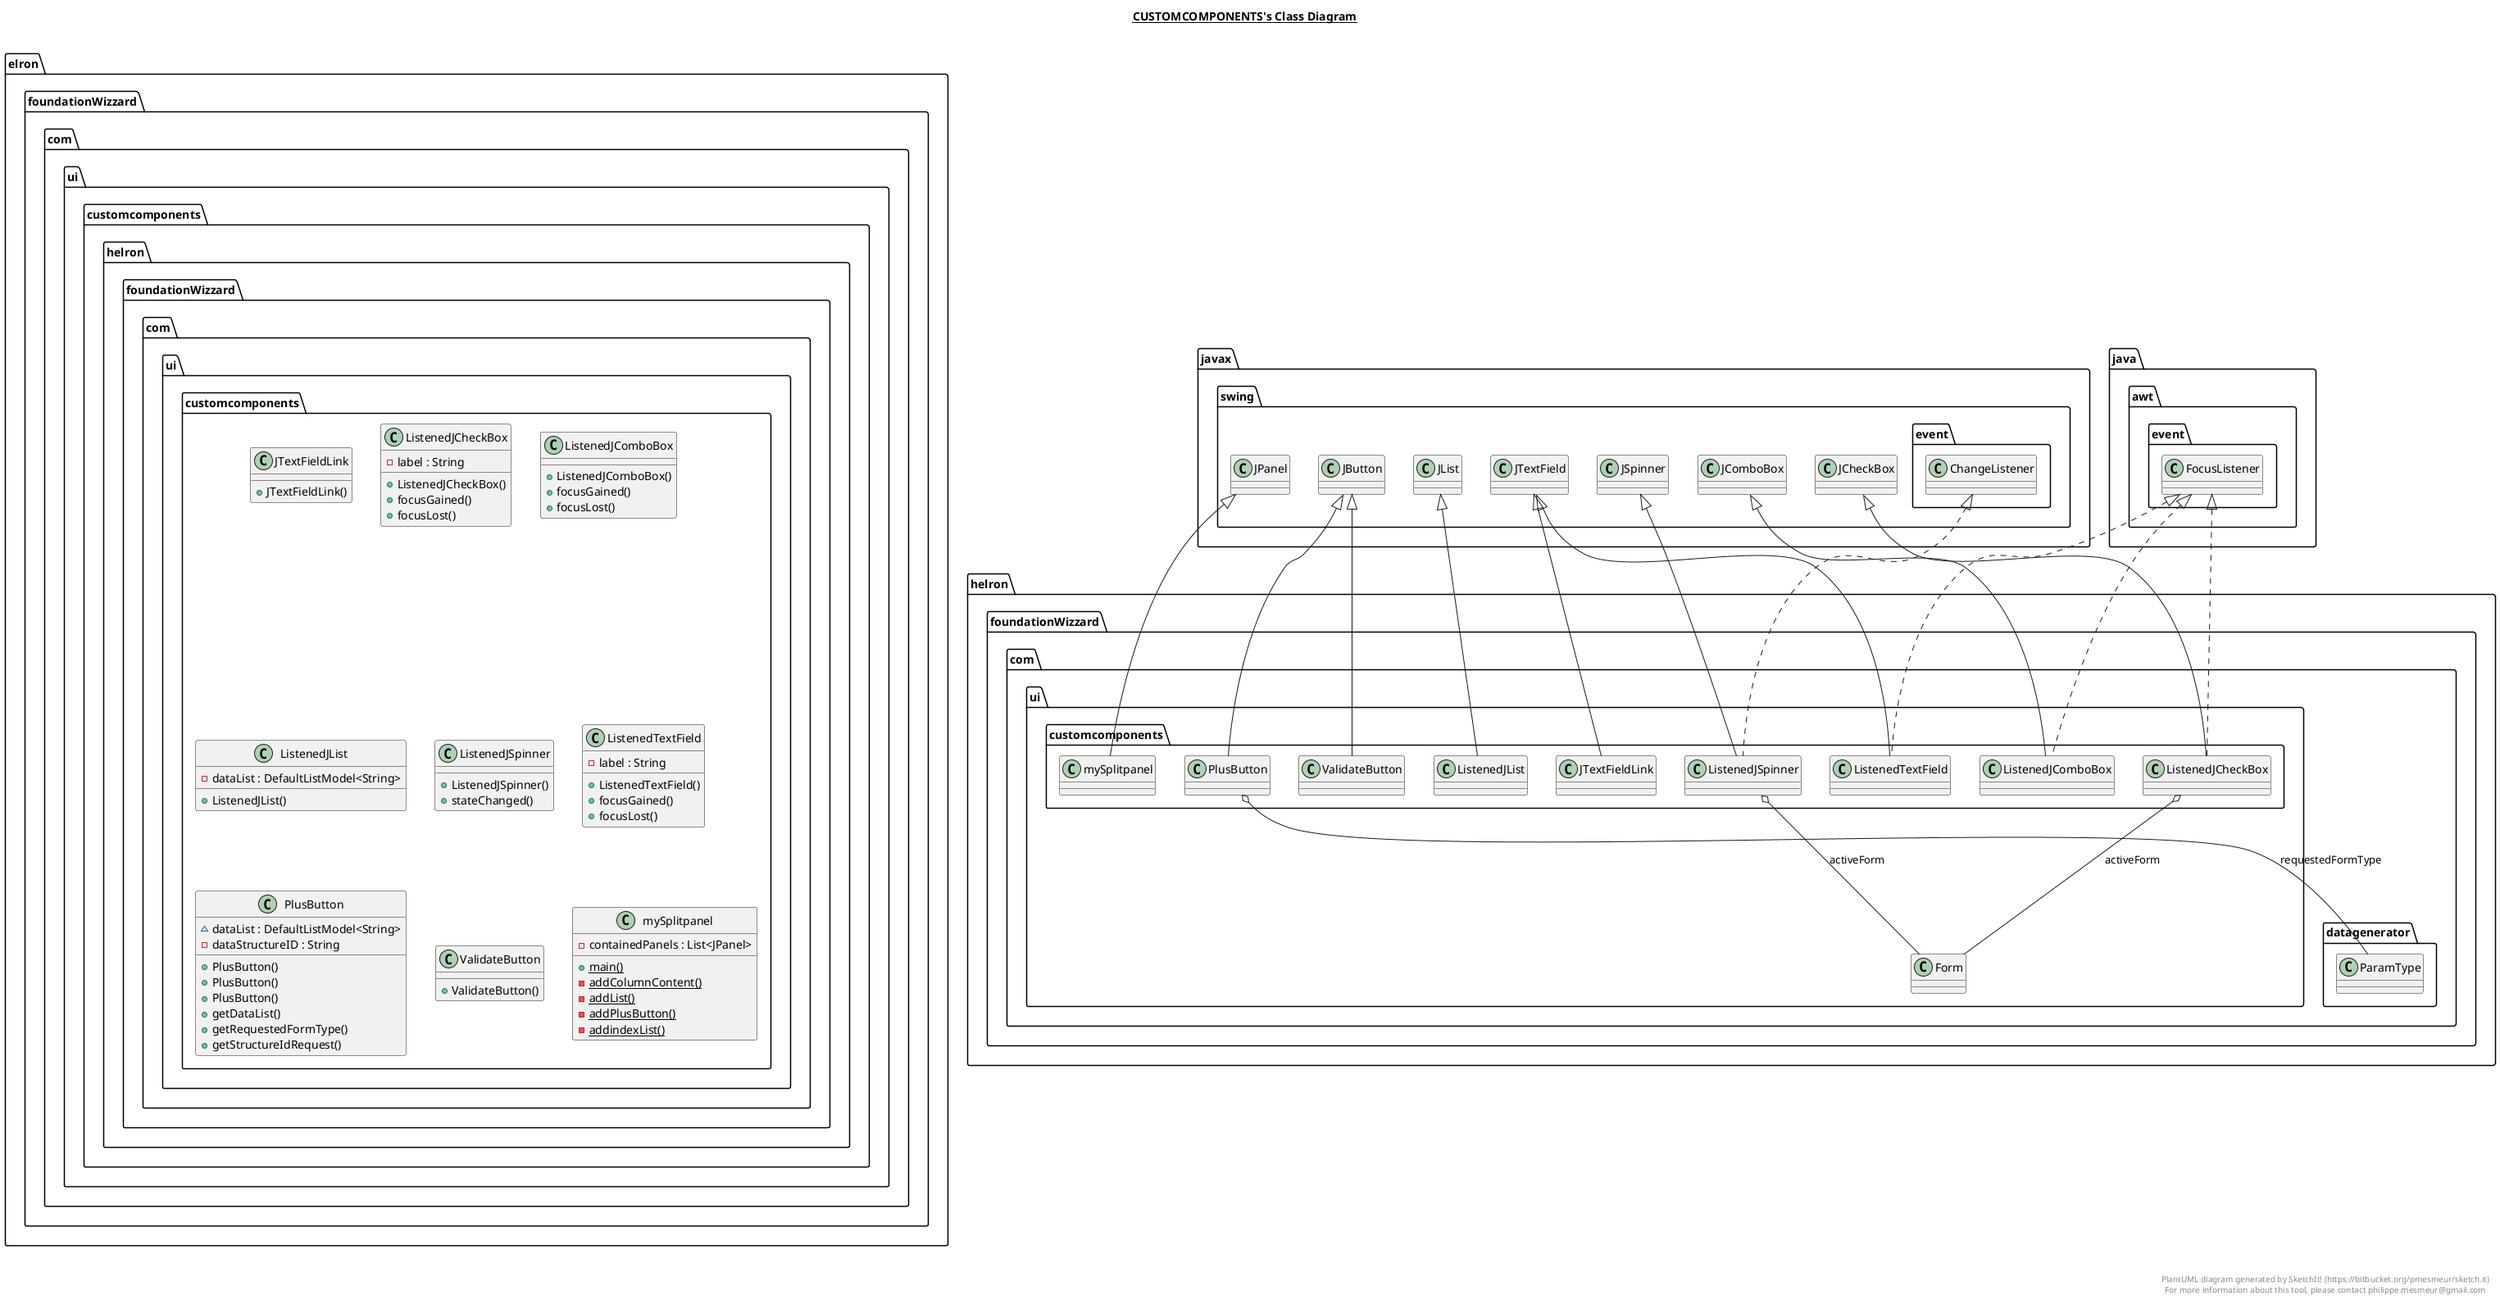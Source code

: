 @startuml

title __CUSTOMCOMPONENTS's Class Diagram__\n


    namespace elron.foundationWizzard.com {
      namespace ui {
        namespace customcomponents {
          class helron.foundationWizzard.com.ui.customcomponents.JTextFieldLink {
              + JTextFieldLink()
          }
        }
      }
    }

  


    namespace elron.foundationWizzard.com {
      namespace ui {
        namespace customcomponents {
          class helron.foundationWizzard.com.ui.customcomponents.ListenedJCheckBox {
              - label : String
              + ListenedJCheckBox()
              + focusGained()
              + focusLost()
          }
        }
      }
    }

  


    namespace elron.foundationWizzard.com {
      namespace ui {
        namespace customcomponents {
          class helron.foundationWizzard.com.ui.customcomponents.ListenedJComboBox {
              + ListenedJComboBox()
              + focusGained()
              + focusLost()
          }
        }
      }
    }

  


    namespace elron.foundationWizzard.com {
      namespace ui {
        namespace customcomponents {
          class helron.foundationWizzard.com.ui.customcomponents.ListenedJList {
              - dataList : DefaultListModel<String>
              + ListenedJList()
          }
        }
      }
    }

  


    namespace elron.foundationWizzard.com {
      namespace ui {
        namespace customcomponents {
          class helron.foundationWizzard.com.ui.customcomponents.ListenedJSpinner {
              + ListenedJSpinner()
              + stateChanged()
          }
        }
      }
    }

  


    namespace elron.foundationWizzard.com {
      namespace ui {
        namespace customcomponents {
          class helron.foundationWizzard.com.ui.customcomponents.ListenedTextField {
              - label : String
              + ListenedTextField()
              + focusGained()
              + focusLost()
          }
        }
      }
    }

  


    namespace elron.foundationWizzard.com {
      namespace ui {
        namespace customcomponents {
          class helron.foundationWizzard.com.ui.customcomponents.PlusButton {
              ~ dataList : DefaultListModel<String>
              - dataStructureID : String
              + PlusButton()
              + PlusButton()
              + PlusButton()
              + getDataList()
              + getRequestedFormType()
              + getStructureIdRequest()
          }
        }
      }
    }

  


    namespace elron.foundationWizzard.com {
      namespace ui {
        namespace customcomponents {
          class helron.foundationWizzard.com.ui.customcomponents.ValidateButton {
              + ValidateButton()
          }
        }
      }
    }

  


    namespace elron.foundationWizzard.com {
      namespace ui {
        namespace customcomponents {
          class helron.foundationWizzard.com.ui.customcomponents.mySplitpanel {
              - containedPanels : List<JPanel>
              {static} + main()
              {static} - addColumnContent()
              {static} - addList()
              {static} - addPlusButton()
              {static} - addindexList()
          }
        }
      }
    }

  

  helron.foundationWizzard.com.ui.customcomponents.JTextFieldLink -up-|> javax.swing.JTextField
  helron.foundationWizzard.com.ui.customcomponents.ListenedJCheckBox .up.|> java.awt.event.FocusListener
  helron.foundationWizzard.com.ui.customcomponents.ListenedJCheckBox -up-|> javax.swing.JCheckBox
  helron.foundationWizzard.com.ui.customcomponents.ListenedJCheckBox o-- helron.foundationWizzard.com.ui.Form : activeForm
  helron.foundationWizzard.com.ui.customcomponents.ListenedJComboBox .up.|> java.awt.event.FocusListener
  helron.foundationWizzard.com.ui.customcomponents.ListenedJComboBox -up-|> javax.swing.JComboBox
  helron.foundationWizzard.com.ui.customcomponents.ListenedJList -up-|> javax.swing.JList
  helron.foundationWizzard.com.ui.customcomponents.ListenedJSpinner .up.|> javax.swing.event.ChangeListener
  helron.foundationWizzard.com.ui.customcomponents.ListenedJSpinner -up-|> javax.swing.JSpinner
  helron.foundationWizzard.com.ui.customcomponents.ListenedJSpinner o-- helron.foundationWizzard.com.ui.Form : activeForm
  helron.foundationWizzard.com.ui.customcomponents.ListenedTextField .up.|> java.awt.event.FocusListener
  helron.foundationWizzard.com.ui.customcomponents.ListenedTextField -up-|> javax.swing.JTextField
  helron.foundationWizzard.com.ui.customcomponents.PlusButton -up-|> javax.swing.JButton
  helron.foundationWizzard.com.ui.customcomponents.PlusButton o-- helron.foundationWizzard.com.datagenerator.ParamType : requestedFormType
  helron.foundationWizzard.com.ui.customcomponents.ValidateButton -up-|> javax.swing.JButton
  helron.foundationWizzard.com.ui.customcomponents.mySplitpanel -up-|> javax.swing.JPanel


right footer


PlantUML diagram generated by SketchIt! (https://bitbucket.org/pmesmeur/sketch.it)
For more information about this tool, please contact philippe.mesmeur@gmail.com
endfooter

@enduml
